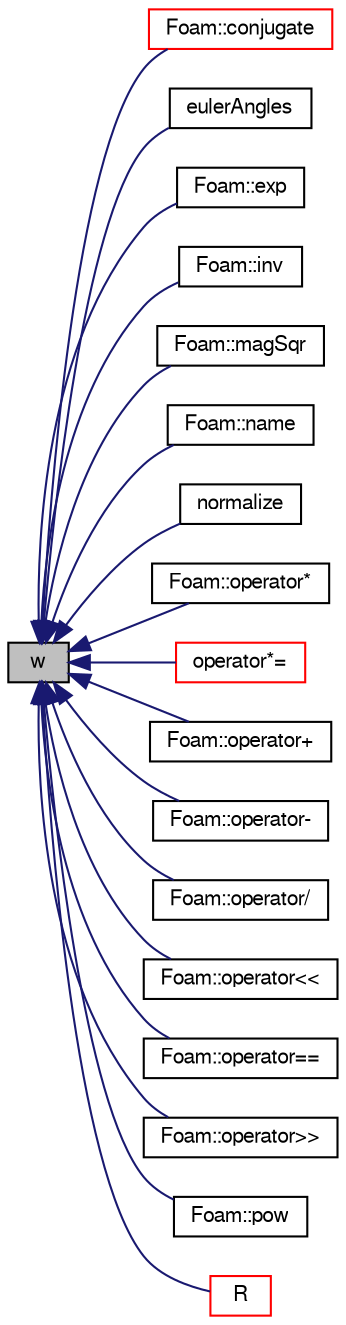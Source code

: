 digraph "w"
{
  bgcolor="transparent";
  edge [fontname="FreeSans",fontsize="10",labelfontname="FreeSans",labelfontsize="10"];
  node [fontname="FreeSans",fontsize="10",shape=record];
  rankdir="LR";
  Node66 [label="w",height=0.2,width=0.4,color="black", fillcolor="grey75", style="filled", fontcolor="black"];
  Node66 -> Node67 [dir="back",color="midnightblue",fontsize="10",style="solid",fontname="FreeSans"];
  Node67 [label="Foam::conjugate",height=0.2,width=0.4,color="red",URL="$a21124.html#ad09d60e9d059b4444d1c703dd7f19ea5",tooltip="Return the conjugate of the given quaternion. "];
  Node66 -> Node77 [dir="back",color="midnightblue",fontsize="10",style="solid",fontname="FreeSans"];
  Node77 [label="eulerAngles",height=0.2,width=0.4,color="black",URL="$a28130.html#a444d9e2b5bde3b160f12a502d7968abf",tooltip="Return a vector of euler angles (rotations in radians about. "];
  Node66 -> Node78 [dir="back",color="midnightblue",fontsize="10",style="solid",fontname="FreeSans"];
  Node78 [label="Foam::exp",height=0.2,width=0.4,color="black",URL="$a21124.html#a733c206623204e615acf6b84cd41b911",tooltip="Exponent of a quaternion. "];
  Node66 -> Node79 [dir="back",color="midnightblue",fontsize="10",style="solid",fontname="FreeSans"];
  Node79 [label="Foam::inv",height=0.2,width=0.4,color="black",URL="$a21124.html#a0309a86559573a27aeb5a706f9fe7b02",tooltip="Return the inverse of the given quaternion. "];
  Node66 -> Node80 [dir="back",color="midnightblue",fontsize="10",style="solid",fontname="FreeSans"];
  Node80 [label="Foam::magSqr",height=0.2,width=0.4,color="black",URL="$a21124.html#a79fff2d5f6b6ad747d1e857a91871714"];
  Node66 -> Node81 [dir="back",color="midnightblue",fontsize="10",style="solid",fontname="FreeSans"];
  Node81 [label="Foam::name",height=0.2,width=0.4,color="black",URL="$a21124.html#a4450437b1718a3a13fafc63a525e7ce3",tooltip="Return a string representation of a quaternion. "];
  Node66 -> Node82 [dir="back",color="midnightblue",fontsize="10",style="solid",fontname="FreeSans"];
  Node82 [label="normalize",height=0.2,width=0.4,color="black",URL="$a28130.html#acd0de676568888d848beb97dcc53ae47"];
  Node66 -> Node83 [dir="back",color="midnightblue",fontsize="10",style="solid",fontname="FreeSans"];
  Node83 [label="Foam::operator*",height=0.2,width=0.4,color="black",URL="$a21124.html#a1a97802e4a7d20b0101b21b94baec802"];
  Node66 -> Node84 [dir="back",color="midnightblue",fontsize="10",style="solid",fontname="FreeSans"];
  Node84 [label="operator*=",height=0.2,width=0.4,color="red",URL="$a28130.html#a8627cfb3833e85a679dcfbeacb13c5b3"];
  Node66 -> Node87 [dir="back",color="midnightblue",fontsize="10",style="solid",fontname="FreeSans"];
  Node87 [label="Foam::operator+",height=0.2,width=0.4,color="black",URL="$a21124.html#a46c9cab4fef0262c77e300ac44182fc7"];
  Node66 -> Node88 [dir="back",color="midnightblue",fontsize="10",style="solid",fontname="FreeSans"];
  Node88 [label="Foam::operator-",height=0.2,width=0.4,color="black",URL="$a21124.html#a94fd88bca6e309854ca0ed64fd00e704"];
  Node66 -> Node89 [dir="back",color="midnightblue",fontsize="10",style="solid",fontname="FreeSans"];
  Node89 [label="Foam::operator/",height=0.2,width=0.4,color="black",URL="$a21124.html#a0932249ae3d87d3601be0b57a117bfff"];
  Node66 -> Node90 [dir="back",color="midnightblue",fontsize="10",style="solid",fontname="FreeSans"];
  Node90 [label="Foam::operator\<\<",height=0.2,width=0.4,color="black",URL="$a21124.html#a003e5f26ff4e9ffeccd2a7b20c29a652"];
  Node66 -> Node91 [dir="back",color="midnightblue",fontsize="10",style="solid",fontname="FreeSans"];
  Node91 [label="Foam::operator==",height=0.2,width=0.4,color="black",URL="$a21124.html#a8e02206e54fe065ca7085cc02bad260b"];
  Node66 -> Node92 [dir="back",color="midnightblue",fontsize="10",style="solid",fontname="FreeSans"];
  Node92 [label="Foam::operator\>\>",height=0.2,width=0.4,color="black",URL="$a21124.html#a15eae71511e774e10007c7275425a944"];
  Node66 -> Node93 [dir="back",color="midnightblue",fontsize="10",style="solid",fontname="FreeSans"];
  Node93 [label="Foam::pow",height=0.2,width=0.4,color="black",URL="$a21124.html#ad204fcf4c745d7611215c46831dc9aad",tooltip="Power of a quaternion. "];
  Node66 -> Node94 [dir="back",color="midnightblue",fontsize="10",style="solid",fontname="FreeSans"];
  Node94 [label="R",height=0.2,width=0.4,color="red",URL="$a28130.html#a404ff2284fce8af4f811e0447c9e37f2",tooltip="The rotation tensor corresponding the quaternion. "];
}
